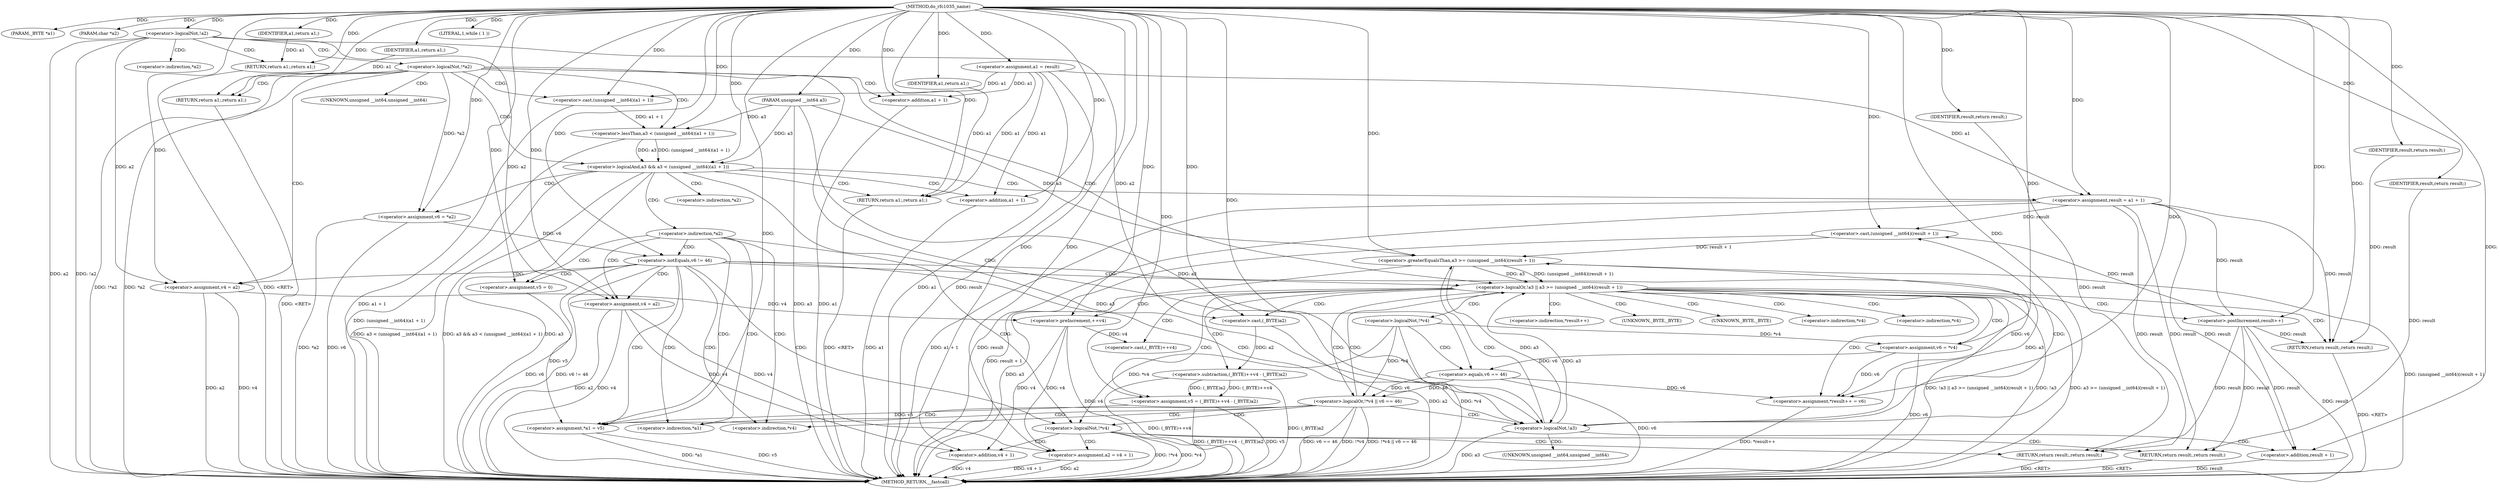 digraph do_rfc1035_name {  
"1000105" [label = "(METHOD,do_rfc1035_name)" ]
"1000230" [label = "(METHOD_RETURN,__fastcall)" ]
"1000106" [label = "(PARAM,_BYTE *a1)" ]
"1000107" [label = "(PARAM,char *a2)" ]
"1000108" [label = "(PARAM,unsigned __int64 a3)" ]
"1000115" [label = "(<operator>.logicalNot,!a2)" ]
"1000117" [label = "(RETURN,return a1;,return a1;)" ]
"1000118" [label = "(IDENTIFIER,a1,return a1;)" ]
"1000120" [label = "(<operator>.logicalNot,!*a2)" ]
"1000123" [label = "(RETURN,return a1;,return a1;)" ]
"1000124" [label = "(IDENTIFIER,a1,return a1;)" ]
"1000126" [label = "(LITERAL,1,while ( 1 ))" ]
"1000129" [label = "(<operator>.logicalAnd,a3 && a3 < (unsigned __int64)(a1 + 1))" ]
"1000131" [label = "(<operator>.lessThan,a3 < (unsigned __int64)(a1 + 1))" ]
"1000133" [label = "(<operator>.cast,(unsigned __int64)(a1 + 1))" ]
"1000135" [label = "(<operator>.addition,a1 + 1)" ]
"1000138" [label = "(RETURN,return a1;,return a1;)" ]
"1000139" [label = "(IDENTIFIER,a1,return a1;)" ]
"1000140" [label = "(<operator>.assignment,result = a1 + 1)" ]
"1000142" [label = "(<operator>.addition,a1 + 1)" ]
"1000145" [label = "(<operator>.assignment,v6 = *a2)" ]
"1000154" [label = "(<operator>.notEquals,v6 != 46)" ]
"1000158" [label = "(<operator>.assignment,v4 = a2)" ]
"1000161" [label = "(<operator>.assignment,v5 = 0)" ]
"1000165" [label = "(<operator>.assignment,*a1 = v5)" ]
"1000170" [label = "(<operator>.logicalNot,!*v4)" ]
"1000173" [label = "(RETURN,return result;,return result;)" ]
"1000174" [label = "(IDENTIFIER,result,return result;)" ]
"1000175" [label = "(<operator>.assignment,a2 = v4 + 1)" ]
"1000177" [label = "(<operator>.addition,v4 + 1)" ]
"1000180" [label = "(RETURN,return result;,return result;)" ]
"1000181" [label = "(IDENTIFIER,result,return result;)" ]
"1000182" [label = "(<operator>.assignment,a1 = result)" ]
"1000185" [label = "(<operator>.assignment,v4 = a2)" ]
"1000189" [label = "(<operator>.logicalOr,!a3 || a3 >= (unsigned __int64)(result + 1))" ]
"1000190" [label = "(<operator>.logicalNot,!a3)" ]
"1000192" [label = "(<operator>.greaterEqualsThan,a3 >= (unsigned __int64)(result + 1))" ]
"1000194" [label = "(<operator>.cast,(unsigned __int64)(result + 1))" ]
"1000196" [label = "(<operator>.addition,result + 1)" ]
"1000200" [label = "(<operator>.assignment,*result++ = v6)" ]
"1000202" [label = "(<operator>.postIncrement,result++)" ]
"1000205" [label = "(<operator>.assignment,v5 = (_BYTE)++v4 - (_BYTE)a2)" ]
"1000207" [label = "(<operator>.subtraction,(_BYTE)++v4 - (_BYTE)a2)" ]
"1000208" [label = "(<operator>.cast,(_BYTE)++v4)" ]
"1000210" [label = "(<operator>.preIncrement,++v4)" ]
"1000212" [label = "(<operator>.cast,(_BYTE)a2)" ]
"1000215" [label = "(<operator>.assignment,v6 = *v4)" ]
"1000220" [label = "(<operator>.logicalOr,!*v4 || v6 == 46)" ]
"1000221" [label = "(<operator>.logicalNot,!*v4)" ]
"1000224" [label = "(<operator>.equals,v6 == 46)" ]
"1000228" [label = "(RETURN,return result;,return result;)" ]
"1000229" [label = "(IDENTIFIER,result,return result;)" ]
"1000121" [label = "(<operator>.indirection,*a2)" ]
"1000134" [label = "(UNKNOWN,unsigned __int64,unsigned __int64)" ]
"1000147" [label = "(<operator>.indirection,*a2)" ]
"1000150" [label = "(<operator>.indirection,*a2)" ]
"1000166" [label = "(<operator>.indirection,*a1)" ]
"1000171" [label = "(<operator>.indirection,*v4)" ]
"1000195" [label = "(UNKNOWN,unsigned __int64,unsigned __int64)" ]
"1000201" [label = "(<operator>.indirection,*result++)" ]
"1000209" [label = "(UNKNOWN,_BYTE,_BYTE)" ]
"1000213" [label = "(UNKNOWN,_BYTE,_BYTE)" ]
"1000217" [label = "(<operator>.indirection,*v4)" ]
"1000222" [label = "(<operator>.indirection,*v4)" ]
  "1000138" -> "1000230"  [ label = "DDG: <RET>"] 
  "1000180" -> "1000230"  [ label = "DDG: <RET>"] 
  "1000123" -> "1000230"  [ label = "DDG: <RET>"] 
  "1000207" -> "1000230"  [ label = "DDG: (_BYTE)a2"] 
  "1000212" -> "1000230"  [ label = "DDG: a2"] 
  "1000185" -> "1000230"  [ label = "DDG: a2"] 
  "1000158" -> "1000230"  [ label = "DDG: a2"] 
  "1000135" -> "1000230"  [ label = "DDG: a1"] 
  "1000192" -> "1000230"  [ label = "DDG: (unsigned __int64)(result + 1)"] 
  "1000142" -> "1000230"  [ label = "DDG: a1"] 
  "1000190" -> "1000230"  [ label = "DDG: a3"] 
  "1000202" -> "1000230"  [ label = "DDG: result"] 
  "1000120" -> "1000230"  [ label = "DDG: !*a2"] 
  "1000189" -> "1000230"  [ label = "DDG: !a3 || a3 >= (unsigned __int64)(result + 1)"] 
  "1000165" -> "1000230"  [ label = "DDG: *a1"] 
  "1000140" -> "1000230"  [ label = "DDG: a1 + 1"] 
  "1000182" -> "1000230"  [ label = "DDG: result"] 
  "1000177" -> "1000230"  [ label = "DDG: v4"] 
  "1000210" -> "1000230"  [ label = "DDG: v4"] 
  "1000220" -> "1000230"  [ label = "DDG: !*v4"] 
  "1000120" -> "1000230"  [ label = "DDG: *a2"] 
  "1000220" -> "1000230"  [ label = "DDG: !*v4 || v6 == 46"] 
  "1000129" -> "1000230"  [ label = "DDG: a3"] 
  "1000182" -> "1000230"  [ label = "DDG: a1"] 
  "1000131" -> "1000230"  [ label = "DDG: (unsigned __int64)(a1 + 1)"] 
  "1000220" -> "1000230"  [ label = "DDG: v6 == 46"] 
  "1000145" -> "1000230"  [ label = "DDG: *a2"] 
  "1000154" -> "1000230"  [ label = "DDG: v6"] 
  "1000189" -> "1000230"  [ label = "DDG: !a3"] 
  "1000115" -> "1000230"  [ label = "DDG: a2"] 
  "1000115" -> "1000230"  [ label = "DDG: !a2"] 
  "1000158" -> "1000230"  [ label = "DDG: v4"] 
  "1000205" -> "1000230"  [ label = "DDG: (_BYTE)++v4 - (_BYTE)a2"] 
  "1000221" -> "1000230"  [ label = "DDG: *v4"] 
  "1000192" -> "1000230"  [ label = "DDG: a3"] 
  "1000129" -> "1000230"  [ label = "DDG: a3 < (unsigned __int64)(a1 + 1)"] 
  "1000224" -> "1000230"  [ label = "DDG: v6"] 
  "1000170" -> "1000230"  [ label = "DDG: !*v4"] 
  "1000170" -> "1000230"  [ label = "DDG: *v4"] 
  "1000207" -> "1000230"  [ label = "DDG: (_BYTE)++v4"] 
  "1000133" -> "1000230"  [ label = "DDG: a1 + 1"] 
  "1000140" -> "1000230"  [ label = "DDG: result"] 
  "1000189" -> "1000230"  [ label = "DDG: a3 >= (unsigned __int64)(result + 1)"] 
  "1000200" -> "1000230"  [ label = "DDG: *result++"] 
  "1000205" -> "1000230"  [ label = "DDG: v5"] 
  "1000175" -> "1000230"  [ label = "DDG: v4 + 1"] 
  "1000175" -> "1000230"  [ label = "DDG: a2"] 
  "1000194" -> "1000230"  [ label = "DDG: result + 1"] 
  "1000215" -> "1000230"  [ label = "DDG: v6"] 
  "1000129" -> "1000230"  [ label = "DDG: a3 && a3 < (unsigned __int64)(a1 + 1)"] 
  "1000196" -> "1000230"  [ label = "DDG: result"] 
  "1000154" -> "1000230"  [ label = "DDG: v6 != 46"] 
  "1000145" -> "1000230"  [ label = "DDG: v6"] 
  "1000165" -> "1000230"  [ label = "DDG: v5"] 
  "1000108" -> "1000230"  [ label = "DDG: a3"] 
  "1000185" -> "1000230"  [ label = "DDG: v4"] 
  "1000228" -> "1000230"  [ label = "DDG: <RET>"] 
  "1000117" -> "1000230"  [ label = "DDG: <RET>"] 
  "1000173" -> "1000230"  [ label = "DDG: <RET>"] 
  "1000105" -> "1000106"  [ label = "DDG: "] 
  "1000105" -> "1000107"  [ label = "DDG: "] 
  "1000105" -> "1000108"  [ label = "DDG: "] 
  "1000105" -> "1000115"  [ label = "DDG: "] 
  "1000118" -> "1000117"  [ label = "DDG: a1"] 
  "1000105" -> "1000117"  [ label = "DDG: "] 
  "1000105" -> "1000118"  [ label = "DDG: "] 
  "1000124" -> "1000123"  [ label = "DDG: a1"] 
  "1000105" -> "1000123"  [ label = "DDG: "] 
  "1000105" -> "1000124"  [ label = "DDG: "] 
  "1000105" -> "1000126"  [ label = "DDG: "] 
  "1000131" -> "1000129"  [ label = "DDG: a3"] 
  "1000108" -> "1000129"  [ label = "DDG: a3"] 
  "1000105" -> "1000129"  [ label = "DDG: "] 
  "1000131" -> "1000129"  [ label = "DDG: (unsigned __int64)(a1 + 1)"] 
  "1000108" -> "1000131"  [ label = "DDG: a3"] 
  "1000105" -> "1000131"  [ label = "DDG: "] 
  "1000133" -> "1000131"  [ label = "DDG: a1 + 1"] 
  "1000182" -> "1000133"  [ label = "DDG: a1"] 
  "1000105" -> "1000133"  [ label = "DDG: "] 
  "1000182" -> "1000135"  [ label = "DDG: a1"] 
  "1000105" -> "1000135"  [ label = "DDG: "] 
  "1000139" -> "1000138"  [ label = "DDG: a1"] 
  "1000182" -> "1000138"  [ label = "DDG: a1"] 
  "1000105" -> "1000138"  [ label = "DDG: "] 
  "1000105" -> "1000139"  [ label = "DDG: "] 
  "1000182" -> "1000140"  [ label = "DDG: a1"] 
  "1000105" -> "1000140"  [ label = "DDG: "] 
  "1000182" -> "1000142"  [ label = "DDG: a1"] 
  "1000105" -> "1000142"  [ label = "DDG: "] 
  "1000120" -> "1000145"  [ label = "DDG: *a2"] 
  "1000105" -> "1000145"  [ label = "DDG: "] 
  "1000145" -> "1000154"  [ label = "DDG: v6"] 
  "1000105" -> "1000154"  [ label = "DDG: "] 
  "1000115" -> "1000158"  [ label = "DDG: a2"] 
  "1000105" -> "1000158"  [ label = "DDG: "] 
  "1000105" -> "1000161"  [ label = "DDG: "] 
  "1000205" -> "1000165"  [ label = "DDG: v5"] 
  "1000161" -> "1000165"  [ label = "DDG: v5"] 
  "1000105" -> "1000165"  [ label = "DDG: "] 
  "1000221" -> "1000170"  [ label = "DDG: *v4"] 
  "1000174" -> "1000173"  [ label = "DDG: result"] 
  "1000202" -> "1000173"  [ label = "DDG: result"] 
  "1000140" -> "1000173"  [ label = "DDG: result"] 
  "1000105" -> "1000174"  [ label = "DDG: "] 
  "1000210" -> "1000175"  [ label = "DDG: v4"] 
  "1000158" -> "1000175"  [ label = "DDG: v4"] 
  "1000105" -> "1000175"  [ label = "DDG: "] 
  "1000210" -> "1000177"  [ label = "DDG: v4"] 
  "1000158" -> "1000177"  [ label = "DDG: v4"] 
  "1000105" -> "1000177"  [ label = "DDG: "] 
  "1000181" -> "1000180"  [ label = "DDG: result"] 
  "1000202" -> "1000180"  [ label = "DDG: result"] 
  "1000140" -> "1000180"  [ label = "DDG: result"] 
  "1000105" -> "1000181"  [ label = "DDG: "] 
  "1000105" -> "1000182"  [ label = "DDG: "] 
  "1000115" -> "1000185"  [ label = "DDG: a2"] 
  "1000105" -> "1000185"  [ label = "DDG: "] 
  "1000190" -> "1000189"  [ label = "DDG: a3"] 
  "1000129" -> "1000190"  [ label = "DDG: a3"] 
  "1000192" -> "1000190"  [ label = "DDG: a3"] 
  "1000108" -> "1000190"  [ label = "DDG: a3"] 
  "1000105" -> "1000190"  [ label = "DDG: "] 
  "1000192" -> "1000189"  [ label = "DDG: a3"] 
  "1000192" -> "1000189"  [ label = "DDG: (unsigned __int64)(result + 1)"] 
  "1000190" -> "1000192"  [ label = "DDG: a3"] 
  "1000108" -> "1000192"  [ label = "DDG: a3"] 
  "1000105" -> "1000192"  [ label = "DDG: "] 
  "1000194" -> "1000192"  [ label = "DDG: result + 1"] 
  "1000202" -> "1000194"  [ label = "DDG: result"] 
  "1000140" -> "1000194"  [ label = "DDG: result"] 
  "1000105" -> "1000194"  [ label = "DDG: "] 
  "1000202" -> "1000196"  [ label = "DDG: result"] 
  "1000140" -> "1000196"  [ label = "DDG: result"] 
  "1000105" -> "1000196"  [ label = "DDG: "] 
  "1000154" -> "1000200"  [ label = "DDG: v6"] 
  "1000224" -> "1000200"  [ label = "DDG: v6"] 
  "1000215" -> "1000200"  [ label = "DDG: v6"] 
  "1000105" -> "1000200"  [ label = "DDG: "] 
  "1000140" -> "1000202"  [ label = "DDG: result"] 
  "1000105" -> "1000202"  [ label = "DDG: "] 
  "1000207" -> "1000205"  [ label = "DDG: (_BYTE)++v4"] 
  "1000207" -> "1000205"  [ label = "DDG: (_BYTE)a2"] 
  "1000105" -> "1000205"  [ label = "DDG: "] 
  "1000210" -> "1000208"  [ label = "DDG: v4"] 
  "1000185" -> "1000210"  [ label = "DDG: v4"] 
  "1000105" -> "1000210"  [ label = "DDG: "] 
  "1000212" -> "1000207"  [ label = "DDG: a2"] 
  "1000105" -> "1000212"  [ label = "DDG: "] 
  "1000115" -> "1000212"  [ label = "DDG: a2"] 
  "1000221" -> "1000215"  [ label = "DDG: *v4"] 
  "1000105" -> "1000215"  [ label = "DDG: "] 
  "1000221" -> "1000220"  [ label = "DDG: *v4"] 
  "1000224" -> "1000220"  [ label = "DDG: v6"] 
  "1000224" -> "1000220"  [ label = "DDG: 46"] 
  "1000215" -> "1000224"  [ label = "DDG: v6"] 
  "1000105" -> "1000224"  [ label = "DDG: "] 
  "1000229" -> "1000228"  [ label = "DDG: result"] 
  "1000202" -> "1000228"  [ label = "DDG: result"] 
  "1000140" -> "1000228"  [ label = "DDG: result"] 
  "1000105" -> "1000228"  [ label = "DDG: "] 
  "1000105" -> "1000229"  [ label = "DDG: "] 
  "1000115" -> "1000121"  [ label = "CDG: "] 
  "1000115" -> "1000120"  [ label = "CDG: "] 
  "1000115" -> "1000117"  [ label = "CDG: "] 
  "1000120" -> "1000123"  [ label = "CDG: "] 
  "1000120" -> "1000190"  [ label = "CDG: "] 
  "1000120" -> "1000189"  [ label = "CDG: "] 
  "1000120" -> "1000185"  [ label = "CDG: "] 
  "1000120" -> "1000129"  [ label = "CDG: "] 
  "1000120" -> "1000135"  [ label = "CDG: "] 
  "1000120" -> "1000134"  [ label = "CDG: "] 
  "1000120" -> "1000133"  [ label = "CDG: "] 
  "1000120" -> "1000131"  [ label = "CDG: "] 
  "1000129" -> "1000142"  [ label = "CDG: "] 
  "1000129" -> "1000140"  [ label = "CDG: "] 
  "1000129" -> "1000138"  [ label = "CDG: "] 
  "1000129" -> "1000150"  [ label = "CDG: "] 
  "1000129" -> "1000147"  [ label = "CDG: "] 
  "1000129" -> "1000145"  [ label = "CDG: "] 
  "1000150" -> "1000171"  [ label = "CDG: "] 
  "1000150" -> "1000170"  [ label = "CDG: "] 
  "1000150" -> "1000166"  [ label = "CDG: "] 
  "1000150" -> "1000165"  [ label = "CDG: "] 
  "1000150" -> "1000161"  [ label = "CDG: "] 
  "1000150" -> "1000158"  [ label = "CDG: "] 
  "1000150" -> "1000154"  [ label = "CDG: "] 
  "1000154" -> "1000171"  [ label = "CDG: "] 
  "1000154" -> "1000170"  [ label = "CDG: "] 
  "1000154" -> "1000166"  [ label = "CDG: "] 
  "1000154" -> "1000165"  [ label = "CDG: "] 
  "1000154" -> "1000161"  [ label = "CDG: "] 
  "1000154" -> "1000190"  [ label = "CDG: "] 
  "1000154" -> "1000189"  [ label = "CDG: "] 
  "1000154" -> "1000185"  [ label = "CDG: "] 
  "1000154" -> "1000158"  [ label = "CDG: "] 
  "1000170" -> "1000175"  [ label = "CDG: "] 
  "1000170" -> "1000173"  [ label = "CDG: "] 
  "1000170" -> "1000180"  [ label = "CDG: "] 
  "1000170" -> "1000177"  [ label = "CDG: "] 
  "1000189" -> "1000208"  [ label = "CDG: "] 
  "1000189" -> "1000207"  [ label = "CDG: "] 
  "1000189" -> "1000205"  [ label = "CDG: "] 
  "1000189" -> "1000202"  [ label = "CDG: "] 
  "1000189" -> "1000201"  [ label = "CDG: "] 
  "1000189" -> "1000200"  [ label = "CDG: "] 
  "1000189" -> "1000222"  [ label = "CDG: "] 
  "1000189" -> "1000221"  [ label = "CDG: "] 
  "1000189" -> "1000220"  [ label = "CDG: "] 
  "1000189" -> "1000217"  [ label = "CDG: "] 
  "1000189" -> "1000215"  [ label = "CDG: "] 
  "1000189" -> "1000213"  [ label = "CDG: "] 
  "1000189" -> "1000212"  [ label = "CDG: "] 
  "1000189" -> "1000210"  [ label = "CDG: "] 
  "1000189" -> "1000209"  [ label = "CDG: "] 
  "1000189" -> "1000228"  [ label = "CDG: "] 
  "1000190" -> "1000192"  [ label = "CDG: "] 
  "1000190" -> "1000196"  [ label = "CDG: "] 
  "1000190" -> "1000195"  [ label = "CDG: "] 
  "1000190" -> "1000194"  [ label = "CDG: "] 
  "1000220" -> "1000171"  [ label = "CDG: "] 
  "1000220" -> "1000170"  [ label = "CDG: "] 
  "1000220" -> "1000166"  [ label = "CDG: "] 
  "1000220" -> "1000165"  [ label = "CDG: "] 
  "1000220" -> "1000190"  [ label = "CDG: "] 
  "1000220" -> "1000189"  [ label = "CDG: "] 
  "1000221" -> "1000224"  [ label = "CDG: "] 
}
